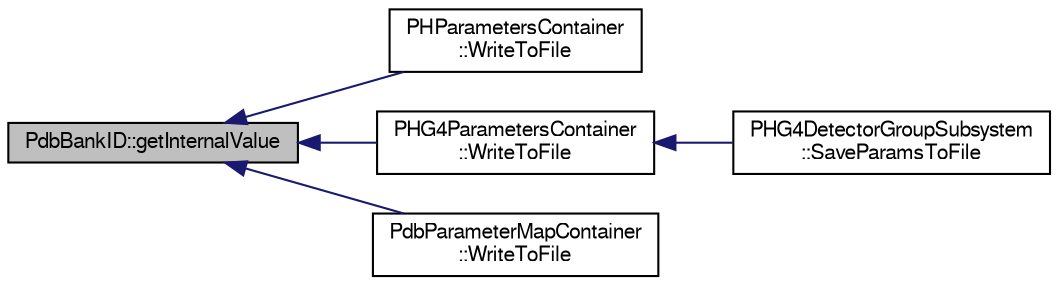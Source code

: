 digraph "PdbBankID::getInternalValue"
{
  bgcolor="transparent";
  edge [fontname="FreeSans",fontsize="10",labelfontname="FreeSans",labelfontsize="10"];
  node [fontname="FreeSans",fontsize="10",shape=record];
  rankdir="LR";
  Node1 [label="PdbBankID::getInternalValue",height=0.2,width=0.4,color="black", fillcolor="grey75", style="filled" fontcolor="black"];
  Node1 -> Node2 [dir="back",color="midnightblue",fontsize="10",style="solid",fontname="FreeSans"];
  Node2 [label="PHParametersContainer\l::WriteToFile",height=0.2,width=0.4,color="black",URL="$d7/d6b/classPHParametersContainer.html#a2ff7874e21c88c95d6c630512185bbaa"];
  Node1 -> Node3 [dir="back",color="midnightblue",fontsize="10",style="solid",fontname="FreeSans"];
  Node3 [label="PHG4ParametersContainer\l::WriteToFile",height=0.2,width=0.4,color="black",URL="$d5/d5f/classPHG4ParametersContainer.html#a235a17ce09ecf159908e0bf70981294b"];
  Node3 -> Node4 [dir="back",color="midnightblue",fontsize="10",style="solid",fontname="FreeSans"];
  Node4 [label="PHG4DetectorGroupSubsystem\l::SaveParamsToFile",height=0.2,width=0.4,color="black",URL="$d7/d7f/classPHG4DetectorGroupSubsystem.html#a55ef1ae528c71c43bbd8c9fa04454094"];
  Node1 -> Node5 [dir="back",color="midnightblue",fontsize="10",style="solid",fontname="FreeSans"];
  Node5 [label="PdbParameterMapContainer\l::WriteToFile",height=0.2,width=0.4,color="black",URL="$d4/d7d/classPdbParameterMapContainer.html#ab5120bd7b9fa846f8bacee578a33c168",tooltip="write PdbParameterMapContainer to an external file with root or xml extension. "];
}

